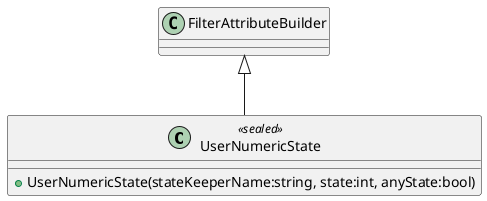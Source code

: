 @startuml
class UserNumericState <<sealed>> {
    + UserNumericState(stateKeeperName:string, state:int, anyState:bool)
}
FilterAttributeBuilder <|-- UserNumericState
@enduml
